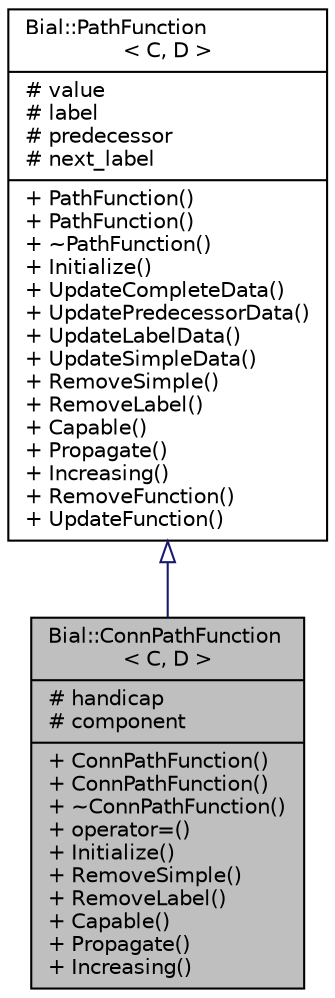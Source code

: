 digraph "Bial::ConnPathFunction&lt; C, D &gt;"
{
  edge [fontname="Helvetica",fontsize="10",labelfontname="Helvetica",labelfontsize="10"];
  node [fontname="Helvetica",fontsize="10",shape=record];
  Node1 [label="{Bial::ConnPathFunction\l\< C, D \>\n|# handicap\l# component\l|+ ConnPathFunction()\l+ ConnPathFunction()\l+ ~ConnPathFunction()\l+ operator=()\l+ Initialize()\l+ RemoveSimple()\l+ RemoveLabel()\l+ Capable()\l+ Propagate()\l+ Increasing()\l}",height=0.2,width=0.4,color="black", fillcolor="grey75", style="filled", fontcolor="black"];
  Node2 -> Node1 [dir="back",color="midnightblue",fontsize="10",style="solid",arrowtail="onormal",fontname="Helvetica"];
  Node2 [label="{Bial::PathFunction\l\< C, D \>\n|# value\l# label\l# predecessor\l# next_label\l|+ PathFunction()\l+ PathFunction()\l+ ~PathFunction()\l+ Initialize()\l+ UpdateCompleteData()\l+ UpdatePredecessorData()\l+ UpdateLabelData()\l+ UpdateSimpleData()\l+ RemoveSimple()\l+ RemoveLabel()\l+ Capable()\l+ Propagate()\l+ Increasing()\l+ RemoveFunction()\l+ UpdateFunction()\l}",height=0.2,width=0.4,color="black", fillcolor="white", style="filled",URL="$class_bial_1_1_path_function.html",tooltip="Path function to compute the initial path-values and propagated path-values. "];
}

